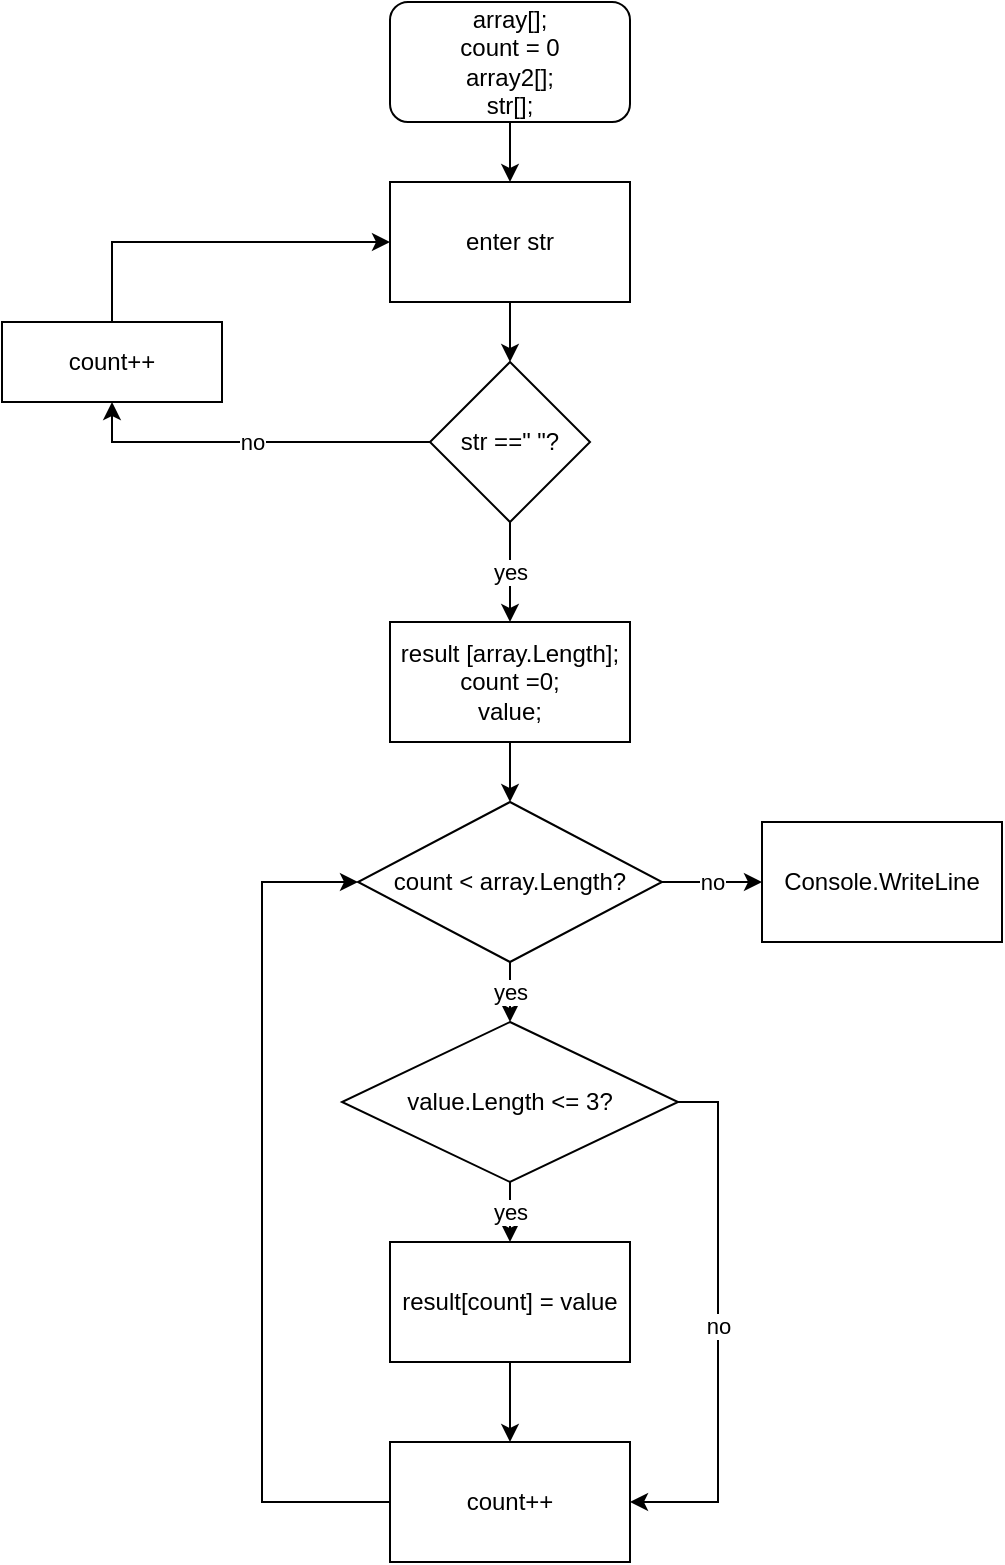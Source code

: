 <mxfile version="19.0.1" type="device"><diagram id="GGwMhbig9dB8CcZt_VRp" name="Page-1"><mxGraphModel dx="868" dy="563" grid="1" gridSize="10" guides="1" tooltips="1" connect="1" arrows="1" fold="1" page="1" pageScale="1" pageWidth="827" pageHeight="1169" math="0" shadow="0"><root><mxCell id="0"/><mxCell id="1" parent="0"/><mxCell id="UJgcVYLWImNfvxhIyBYT-19" value="no" style="edgeStyle=orthogonalEdgeStyle;rounded=0;orthogonalLoop=1;jettySize=auto;html=1;exitX=0;exitY=0.5;exitDx=0;exitDy=0;entryX=0.5;entryY=1;entryDx=0;entryDy=0;" edge="1" parent="1" source="UJgcVYLWImNfvxhIyBYT-2" target="UJgcVYLWImNfvxhIyBYT-16"><mxGeometry relative="1" as="geometry"/></mxCell><mxCell id="UJgcVYLWImNfvxhIyBYT-24" value="yes" style="edgeStyle=orthogonalEdgeStyle;rounded=0;orthogonalLoop=1;jettySize=auto;html=1;exitX=0.5;exitY=1;exitDx=0;exitDy=0;" edge="1" parent="1" source="UJgcVYLWImNfvxhIyBYT-2" target="UJgcVYLWImNfvxhIyBYT-22"><mxGeometry relative="1" as="geometry"/></mxCell><mxCell id="UJgcVYLWImNfvxhIyBYT-2" value="str ==&quot; &quot;?" style="rhombus;whiteSpace=wrap;html=1;" vertex="1" parent="1"><mxGeometry x="374" y="190" width="80" height="80" as="geometry"/></mxCell><mxCell id="UJgcVYLWImNfvxhIyBYT-11" style="edgeStyle=orthogonalEdgeStyle;rounded=0;orthogonalLoop=1;jettySize=auto;html=1;exitX=0.5;exitY=1;exitDx=0;exitDy=0;entryX=0.5;entryY=0;entryDx=0;entryDy=0;" edge="1" parent="1" source="UJgcVYLWImNfvxhIyBYT-9" target="UJgcVYLWImNfvxhIyBYT-2"><mxGeometry relative="1" as="geometry"/></mxCell><mxCell id="UJgcVYLWImNfvxhIyBYT-9" value="enter str" style="rounded=0;whiteSpace=wrap;html=1;" vertex="1" parent="1"><mxGeometry x="354" y="100" width="120" height="60" as="geometry"/></mxCell><mxCell id="UJgcVYLWImNfvxhIyBYT-15" style="edgeStyle=orthogonalEdgeStyle;rounded=0;orthogonalLoop=1;jettySize=auto;html=1;exitX=0.5;exitY=1;exitDx=0;exitDy=0;" edge="1" parent="1" source="UJgcVYLWImNfvxhIyBYT-14" target="UJgcVYLWImNfvxhIyBYT-9"><mxGeometry relative="1" as="geometry"/></mxCell><mxCell id="UJgcVYLWImNfvxhIyBYT-14" value="array[];&lt;br&gt;count = 0&lt;br&gt;array2[];&lt;br&gt;str[];" style="rounded=1;whiteSpace=wrap;html=1;" vertex="1" parent="1"><mxGeometry x="354" y="10" width="120" height="60" as="geometry"/></mxCell><mxCell id="UJgcVYLWImNfvxhIyBYT-20" style="edgeStyle=orthogonalEdgeStyle;rounded=0;orthogonalLoop=1;jettySize=auto;html=1;exitX=0.5;exitY=0;exitDx=0;exitDy=0;entryX=0;entryY=0.5;entryDx=0;entryDy=0;" edge="1" parent="1" source="UJgcVYLWImNfvxhIyBYT-16" target="UJgcVYLWImNfvxhIyBYT-9"><mxGeometry relative="1" as="geometry"/></mxCell><mxCell id="UJgcVYLWImNfvxhIyBYT-16" value="count++" style="rounded=0;whiteSpace=wrap;html=1;" vertex="1" parent="1"><mxGeometry x="160" y="170" width="110" height="40" as="geometry"/></mxCell><mxCell id="UJgcVYLWImNfvxhIyBYT-35" style="edgeStyle=orthogonalEdgeStyle;rounded=0;orthogonalLoop=1;jettySize=auto;html=1;exitX=0.5;exitY=1;exitDx=0;exitDy=0;" edge="1" parent="1" source="UJgcVYLWImNfvxhIyBYT-22" target="UJgcVYLWImNfvxhIyBYT-33"><mxGeometry relative="1" as="geometry"/></mxCell><mxCell id="UJgcVYLWImNfvxhIyBYT-22" value="result [array.Length];&lt;br&gt;count =0;&lt;br&gt;value;" style="rounded=0;whiteSpace=wrap;html=1;" vertex="1" parent="1"><mxGeometry x="354" y="320" width="120" height="60" as="geometry"/></mxCell><mxCell id="UJgcVYLWImNfvxhIyBYT-28" value="yes" style="edgeStyle=orthogonalEdgeStyle;rounded=0;orthogonalLoop=1;jettySize=auto;html=1;exitX=0.5;exitY=1;exitDx=0;exitDy=0;" edge="1" parent="1" source="UJgcVYLWImNfvxhIyBYT-25" target="UJgcVYLWImNfvxhIyBYT-27"><mxGeometry relative="1" as="geometry"/></mxCell><mxCell id="UJgcVYLWImNfvxhIyBYT-31" value="no" style="edgeStyle=orthogonalEdgeStyle;rounded=0;orthogonalLoop=1;jettySize=auto;html=1;exitX=1;exitY=0.5;exitDx=0;exitDy=0;entryX=1;entryY=0.5;entryDx=0;entryDy=0;" edge="1" parent="1" source="UJgcVYLWImNfvxhIyBYT-25" target="UJgcVYLWImNfvxhIyBYT-29"><mxGeometry relative="1" as="geometry"/></mxCell><mxCell id="UJgcVYLWImNfvxhIyBYT-25" value="value.Length &amp;lt;= 3?" style="rhombus;whiteSpace=wrap;html=1;" vertex="1" parent="1"><mxGeometry x="330" y="520" width="168" height="80" as="geometry"/></mxCell><mxCell id="UJgcVYLWImNfvxhIyBYT-30" style="edgeStyle=orthogonalEdgeStyle;rounded=0;orthogonalLoop=1;jettySize=auto;html=1;exitX=0.5;exitY=1;exitDx=0;exitDy=0;" edge="1" parent="1" source="UJgcVYLWImNfvxhIyBYT-27" target="UJgcVYLWImNfvxhIyBYT-29"><mxGeometry relative="1" as="geometry"/></mxCell><mxCell id="UJgcVYLWImNfvxhIyBYT-27" value="result[count] = value" style="rounded=0;whiteSpace=wrap;html=1;" vertex="1" parent="1"><mxGeometry x="354" y="630" width="120" height="60" as="geometry"/></mxCell><mxCell id="UJgcVYLWImNfvxhIyBYT-34" style="edgeStyle=orthogonalEdgeStyle;rounded=0;orthogonalLoop=1;jettySize=auto;html=1;exitX=0;exitY=0.5;exitDx=0;exitDy=0;entryX=0;entryY=0.5;entryDx=0;entryDy=0;" edge="1" parent="1" source="UJgcVYLWImNfvxhIyBYT-29" target="UJgcVYLWImNfvxhIyBYT-33"><mxGeometry relative="1" as="geometry"><Array as="points"><mxPoint x="290" y="760"/><mxPoint x="290" y="450"/></Array></mxGeometry></mxCell><mxCell id="UJgcVYLWImNfvxhIyBYT-29" value="count++" style="rounded=0;whiteSpace=wrap;html=1;" vertex="1" parent="1"><mxGeometry x="354" y="730" width="120" height="60" as="geometry"/></mxCell><mxCell id="UJgcVYLWImNfvxhIyBYT-36" value="yes" style="edgeStyle=orthogonalEdgeStyle;rounded=0;orthogonalLoop=1;jettySize=auto;html=1;exitX=0.5;exitY=1;exitDx=0;exitDy=0;" edge="1" parent="1" source="UJgcVYLWImNfvxhIyBYT-33" target="UJgcVYLWImNfvxhIyBYT-25"><mxGeometry relative="1" as="geometry"/></mxCell><mxCell id="UJgcVYLWImNfvxhIyBYT-38" value="no" style="edgeStyle=orthogonalEdgeStyle;rounded=0;orthogonalLoop=1;jettySize=auto;html=1;exitX=1;exitY=0.5;exitDx=0;exitDy=0;entryX=0;entryY=0.5;entryDx=0;entryDy=0;" edge="1" parent="1" source="UJgcVYLWImNfvxhIyBYT-33" target="UJgcVYLWImNfvxhIyBYT-37"><mxGeometry relative="1" as="geometry"/></mxCell><mxCell id="UJgcVYLWImNfvxhIyBYT-33" value="count &amp;lt; array.Length?" style="rhombus;whiteSpace=wrap;html=1;" vertex="1" parent="1"><mxGeometry x="338" y="410" width="152" height="80" as="geometry"/></mxCell><mxCell id="UJgcVYLWImNfvxhIyBYT-37" value="Console.WriteLine" style="rounded=0;whiteSpace=wrap;html=1;" vertex="1" parent="1"><mxGeometry x="540" y="420" width="120" height="60" as="geometry"/></mxCell></root></mxGraphModel></diagram></mxfile>